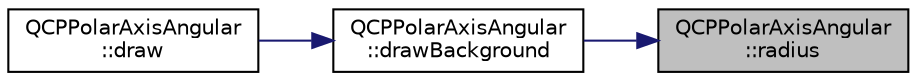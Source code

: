 digraph "QCPPolarAxisAngular::radius"
{
 // LATEX_PDF_SIZE
  edge [fontname="Helvetica",fontsize="10",labelfontname="Helvetica",labelfontsize="10"];
  node [fontname="Helvetica",fontsize="10",shape=record];
  rankdir="RL";
  Node1 [label="QCPPolarAxisAngular\l::radius",height=0.2,width=0.4,color="black", fillcolor="grey75", style="filled", fontcolor="black",tooltip=" "];
  Node1 -> Node2 [dir="back",color="midnightblue",fontsize="10",style="solid",fontname="Helvetica"];
  Node2 [label="QCPPolarAxisAngular\l::drawBackground",height=0.2,width=0.4,color="black", fillcolor="white", style="filled",URL="$classQCPPolarAxisAngular.html#a453f671a8dbfd88c6e8552290963a413",tooltip=" "];
  Node2 -> Node3 [dir="back",color="midnightblue",fontsize="10",style="solid",fontname="Helvetica"];
  Node3 [label="QCPPolarAxisAngular\l::draw",height=0.2,width=0.4,color="black", fillcolor="white", style="filled",URL="$classQCPPolarAxisAngular.html#abc33754f6575a0ac2cdc597bbd11c6c7",tooltip=" "];
}
